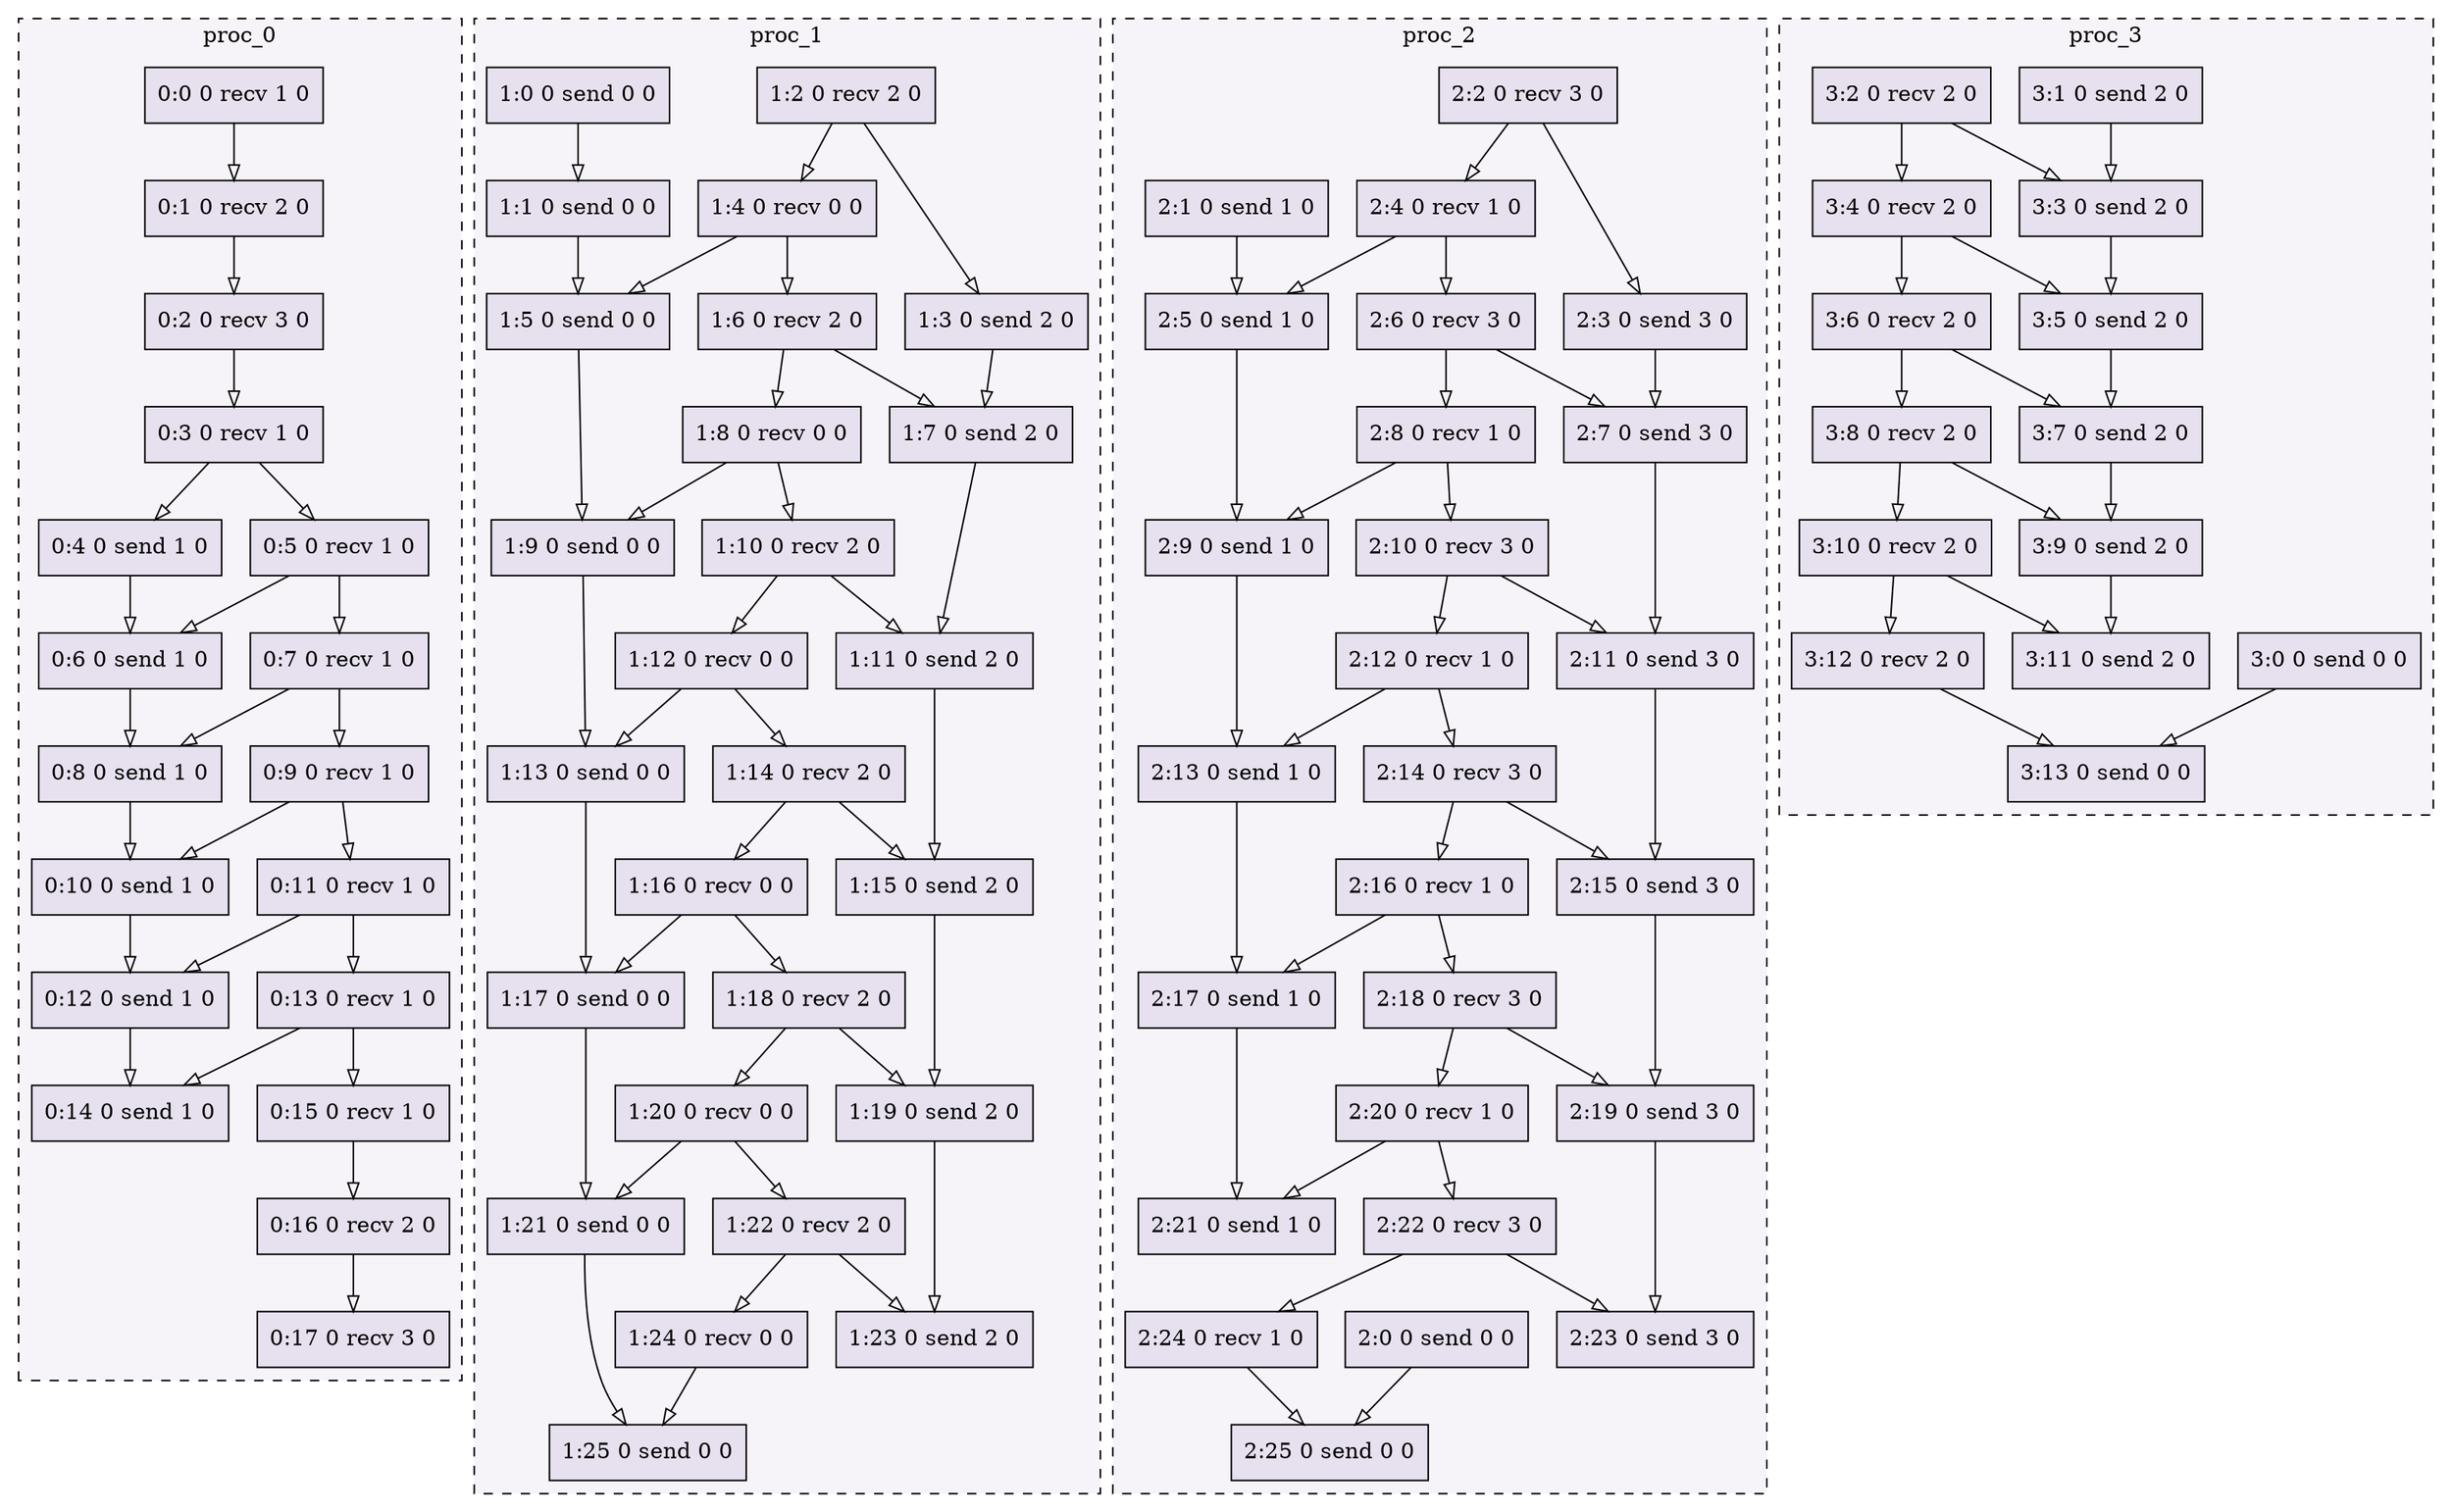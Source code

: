 digraph{node[shape=record style=filled colorscheme=purd9 fillcolor=2];subgraph cluster0{style=dashed;colorscheme=purd9;bgcolor=1;edge[arrowhead=empty];label=proc_0;0[label="0:0 0 recv 1 0"];1[label="0:1 0 recv 2 0"];2[label="0:2 0 recv 3 0"];3[label="0:3 0 recv 1 0"];4[label="0:4 0 send 1 0"];5[label="0:5 0 recv 1 0"];6[label="0:6 0 send 1 0"];7[label="0:7 0 recv 1 0"];8[label="0:8 0 send 1 0"];9[label="0:9 0 recv 1 0"];10[label="0:10 0 send 1 0"];11[label="0:11 0 recv 1 0"];12[label="0:12 0 send 1 0"];13[label="0:13 0 recv 1 0"];14[label="0:14 0 send 1 0"];15[label="0:15 0 recv 1 0"];16[label="0:16 0 recv 2 0"];17[label="0:17 0 recv 3 0"];0->1;1->2;2->3;3->4;3->5;5->6;4->6;5->7;7->8;6->8;7->9;9->10;8->10;9->11;11->12;10->12;11->13;13->14;12->14;13->15;15->16;16->17;}subgraph cluster1{style=dashed;colorscheme=purd9;bgcolor=1;edge[arrowhead=empty];label=proc_1;18[label="1:0 0 send 0 0"];19[label="1:1 0 send 0 0"];20[label="1:2 0 recv 2 0"];21[label="1:3 0 send 2 0"];22[label="1:4 0 recv 0 0"];23[label="1:5 0 send 0 0"];24[label="1:6 0 recv 2 0"];25[label="1:7 0 send 2 0"];26[label="1:8 0 recv 0 0"];27[label="1:9 0 send 0 0"];28[label="1:10 0 recv 2 0"];29[label="1:11 0 send 2 0"];30[label="1:12 0 recv 0 0"];31[label="1:13 0 send 0 0"];32[label="1:14 0 recv 2 0"];33[label="1:15 0 send 2 0"];34[label="1:16 0 recv 0 0"];35[label="1:17 0 send 0 0"];36[label="1:18 0 recv 2 0"];37[label="1:19 0 send 2 0"];38[label="1:20 0 recv 0 0"];39[label="1:21 0 send 0 0"];40[label="1:22 0 recv 2 0"];41[label="1:23 0 send 2 0"];42[label="1:24 0 recv 0 0"];43[label="1:25 0 send 0 0"];18->19;20->21;20->22;22->23;19->23;22->24;24->25;21->25;24->26;26->27;23->27;26->28;28->29;25->29;28->30;30->31;27->31;30->32;32->33;29->33;32->34;34->35;31->35;34->36;36->37;33->37;36->38;38->39;35->39;38->40;40->41;37->41;40->42;42->43;39->43;}subgraph cluster2{style=dashed;colorscheme=purd9;bgcolor=1;edge[arrowhead=empty];label=proc_2;44[label="2:0 0 send 0 0"];45[label="2:1 0 send 1 0"];46[label="2:2 0 recv 3 0"];47[label="2:3 0 send 3 0"];48[label="2:4 0 recv 1 0"];49[label="2:5 0 send 1 0"];50[label="2:6 0 recv 3 0"];51[label="2:7 0 send 3 0"];52[label="2:8 0 recv 1 0"];53[label="2:9 0 send 1 0"];54[label="2:10 0 recv 3 0"];55[label="2:11 0 send 3 0"];56[label="2:12 0 recv 1 0"];57[label="2:13 0 send 1 0"];58[label="2:14 0 recv 3 0"];59[label="2:15 0 send 3 0"];60[label="2:16 0 recv 1 0"];61[label="2:17 0 send 1 0"];62[label="2:18 0 recv 3 0"];63[label="2:19 0 send 3 0"];64[label="2:20 0 recv 1 0"];65[label="2:21 0 send 1 0"];66[label="2:22 0 recv 3 0"];67[label="2:23 0 send 3 0"];68[label="2:24 0 recv 1 0"];69[label="2:25 0 send 0 0"];46->47;46->48;48->49;45->49;48->50;50->51;47->51;50->52;52->53;49->53;52->54;54->55;51->55;54->56;56->57;53->57;56->58;58->59;55->59;58->60;60->61;57->61;60->62;62->63;59->63;62->64;64->65;61->65;64->66;66->67;63->67;66->68;68->69;44->69;}subgraph cluster3{style=dashed;colorscheme=purd9;bgcolor=1;edge[arrowhead=empty];label=proc_3;70[label="3:0 0 send 0 0"];71[label="3:1 0 send 2 0"];72[label="3:2 0 recv 2 0"];73[label="3:3 0 send 2 0"];74[label="3:4 0 recv 2 0"];75[label="3:5 0 send 2 0"];76[label="3:6 0 recv 2 0"];77[label="3:7 0 send 2 0"];78[label="3:8 0 recv 2 0"];79[label="3:9 0 send 2 0"];80[label="3:10 0 recv 2 0"];81[label="3:11 0 send 2 0"];82[label="3:12 0 recv 2 0"];83[label="3:13 0 send 0 0"];72->73;71->73;72->74;74->75;73->75;74->76;76->77;75->77;76->78;78->79;77->79;78->80;80->81;79->81;80->82;82->83;70->83;}}
